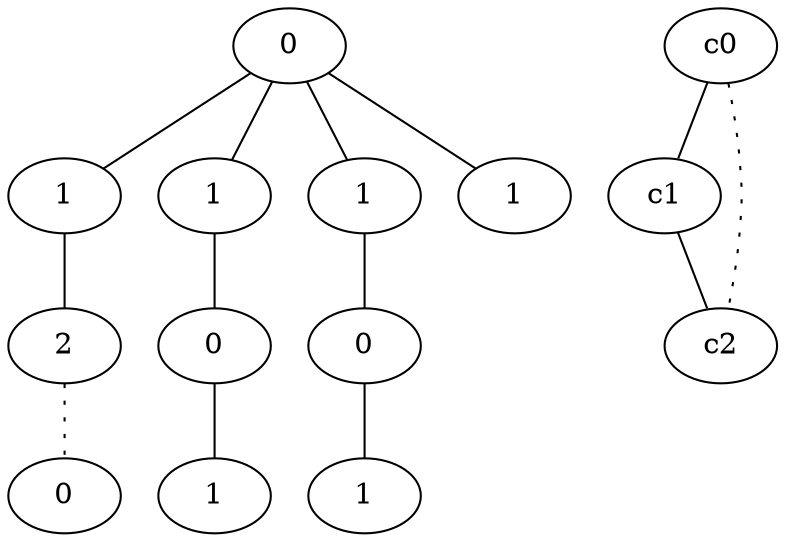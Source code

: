 graph {
a0[label=0];
a1[label=1];
a2[label=2];
a3[label=0];
a4[label=1];
a5[label=0];
a6[label=1];
a7[label=1];
a8[label=0];
a9[label=1];
a10[label=1];
a0 -- a1;
a0 -- a4;
a0 -- a7;
a0 -- a10;
a1 -- a2;
a2 -- a3 [style=dotted];
a4 -- a5;
a5 -- a6;
a7 -- a8;
a8 -- a9;
c0 -- c1;
c0 -- c2 [style=dotted];
c1 -- c2;
}
